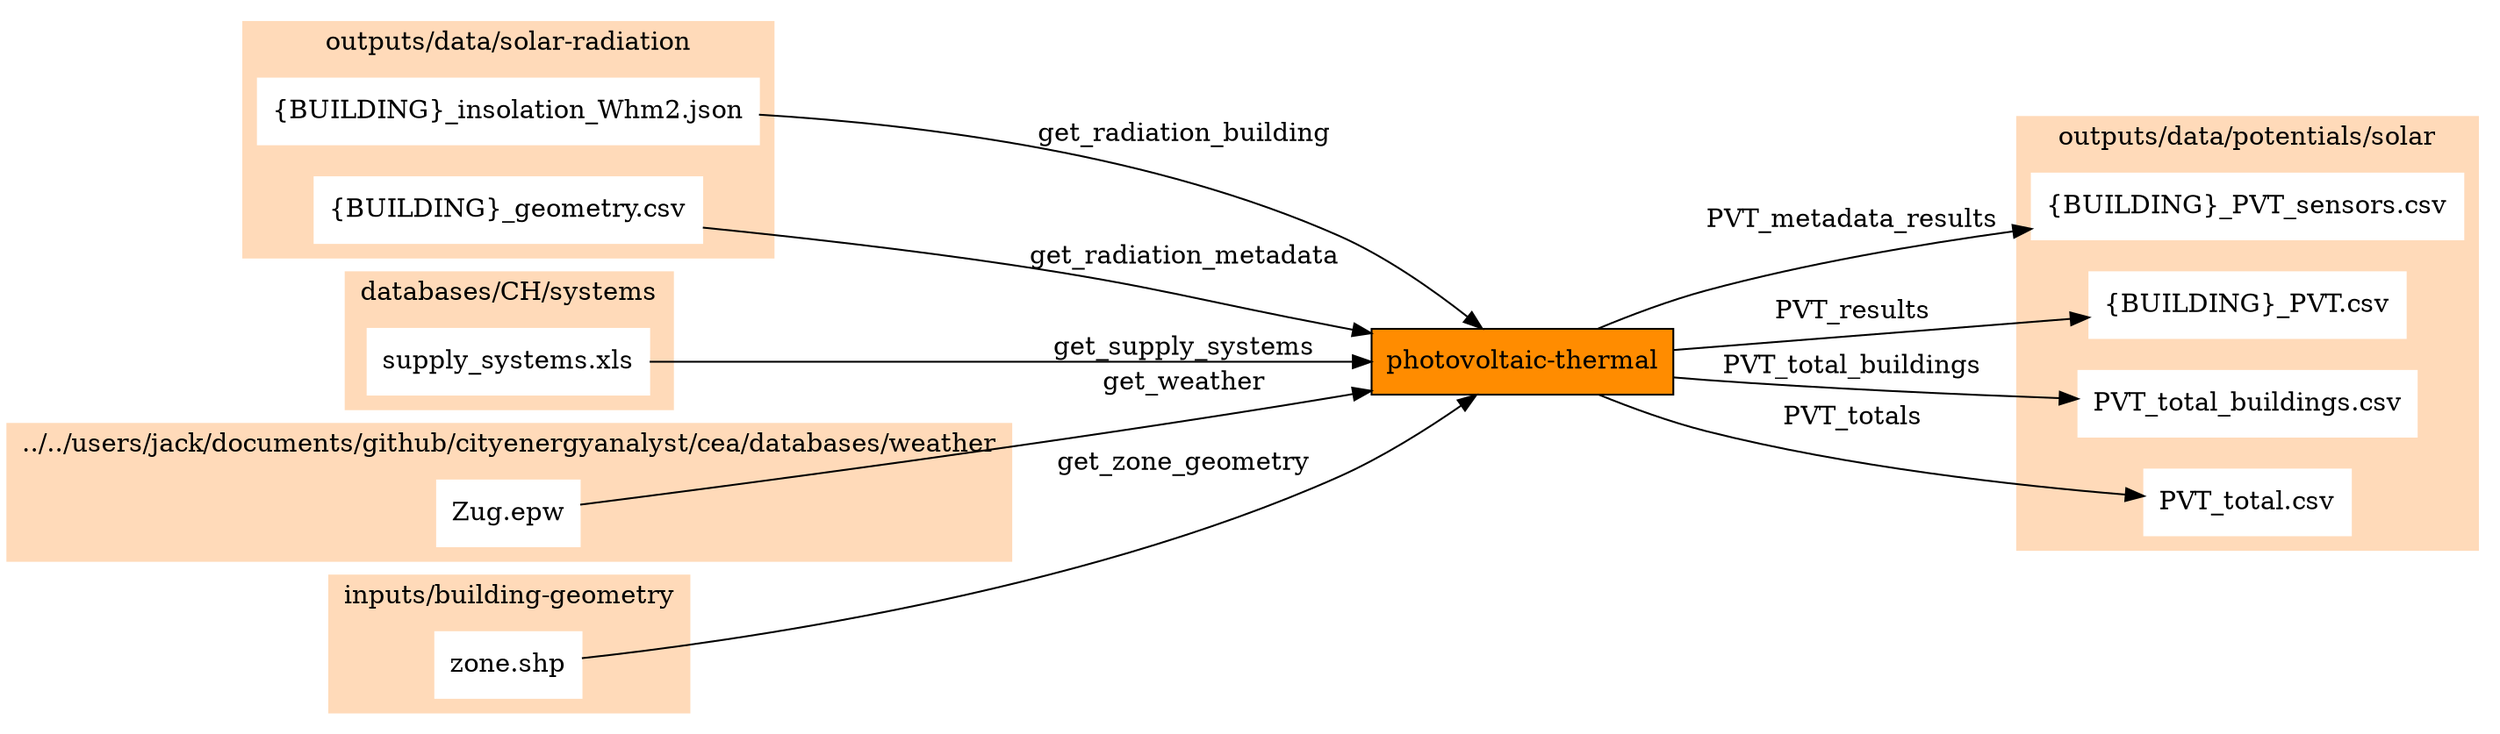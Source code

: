 digraph trace_inputlocator {
    rankdir="LR";
    node [shape=box];
    graph [overlap = false];
    "photovoltaic-thermal"[style=filled, fillcolor=darkorange];
    "{BUILDING}_insolation_Whm2.json" -> "photovoltaic-thermal"[label="get_radiation_building"]
    "{BUILDING}_geometry.csv" -> "photovoltaic-thermal"[label="get_radiation_metadata"]
    "supply_systems.xls" -> "photovoltaic-thermal"[label="get_supply_systems"]
    "Zug.epw" -> "photovoltaic-thermal"[label="get_weather"]
    "zone.shp" -> "photovoltaic-thermal"[label="get_zone_geometry"]
    "photovoltaic-thermal" -> "{BUILDING}_PVT_sensors.csv"[label="PVT_metadata_results"]
    "photovoltaic-thermal" -> "{BUILDING}_PVT.csv"[label="PVT_results"]
    "photovoltaic-thermal" -> "PVT_total_buildings.csv"[label="PVT_total_buildings"]
    "photovoltaic-thermal" -> "PVT_total.csv"[label="PVT_totals"]
    subgraph cluster_0 {
        style = filled;
        color = peachpuff;
        label="../../users/jack/documents/github/cityenergyanalyst/cea/databases/weather";
    "Zug.epw"[style=filled, color=white]
    }
    subgraph cluster_1 {
        style = filled;
        color = peachpuff;
        label="databases/CH/systems";
    "supply_systems.xls"[style=filled, color=white]
    }
    subgraph cluster_2 {
        style = filled;
        color = peachpuff;
        label="inputs/building-geometry";
    "zone.shp"[style=filled, color=white]
    }
    subgraph cluster_3 {
        style = filled;
        color = peachpuff;
        label="outputs/data/potentials/solar";
    "{BUILDING}_PVT_sensors.csv"[style=filled, color=white]
    "{BUILDING}_PVT.csv"[style=filled, color=white]
    "PVT_total_buildings.csv"[style=filled, color=white]
    "PVT_total.csv"[style=filled, color=white]
    }
    subgraph cluster_4 {
        style = filled;
        color = peachpuff;
        label="outputs/data/solar-radiation";
    "{BUILDING}_insolation_Whm2.json"[style=filled, color=white]
    "{BUILDING}_geometry.csv"[style=filled, color=white]
    }
    }